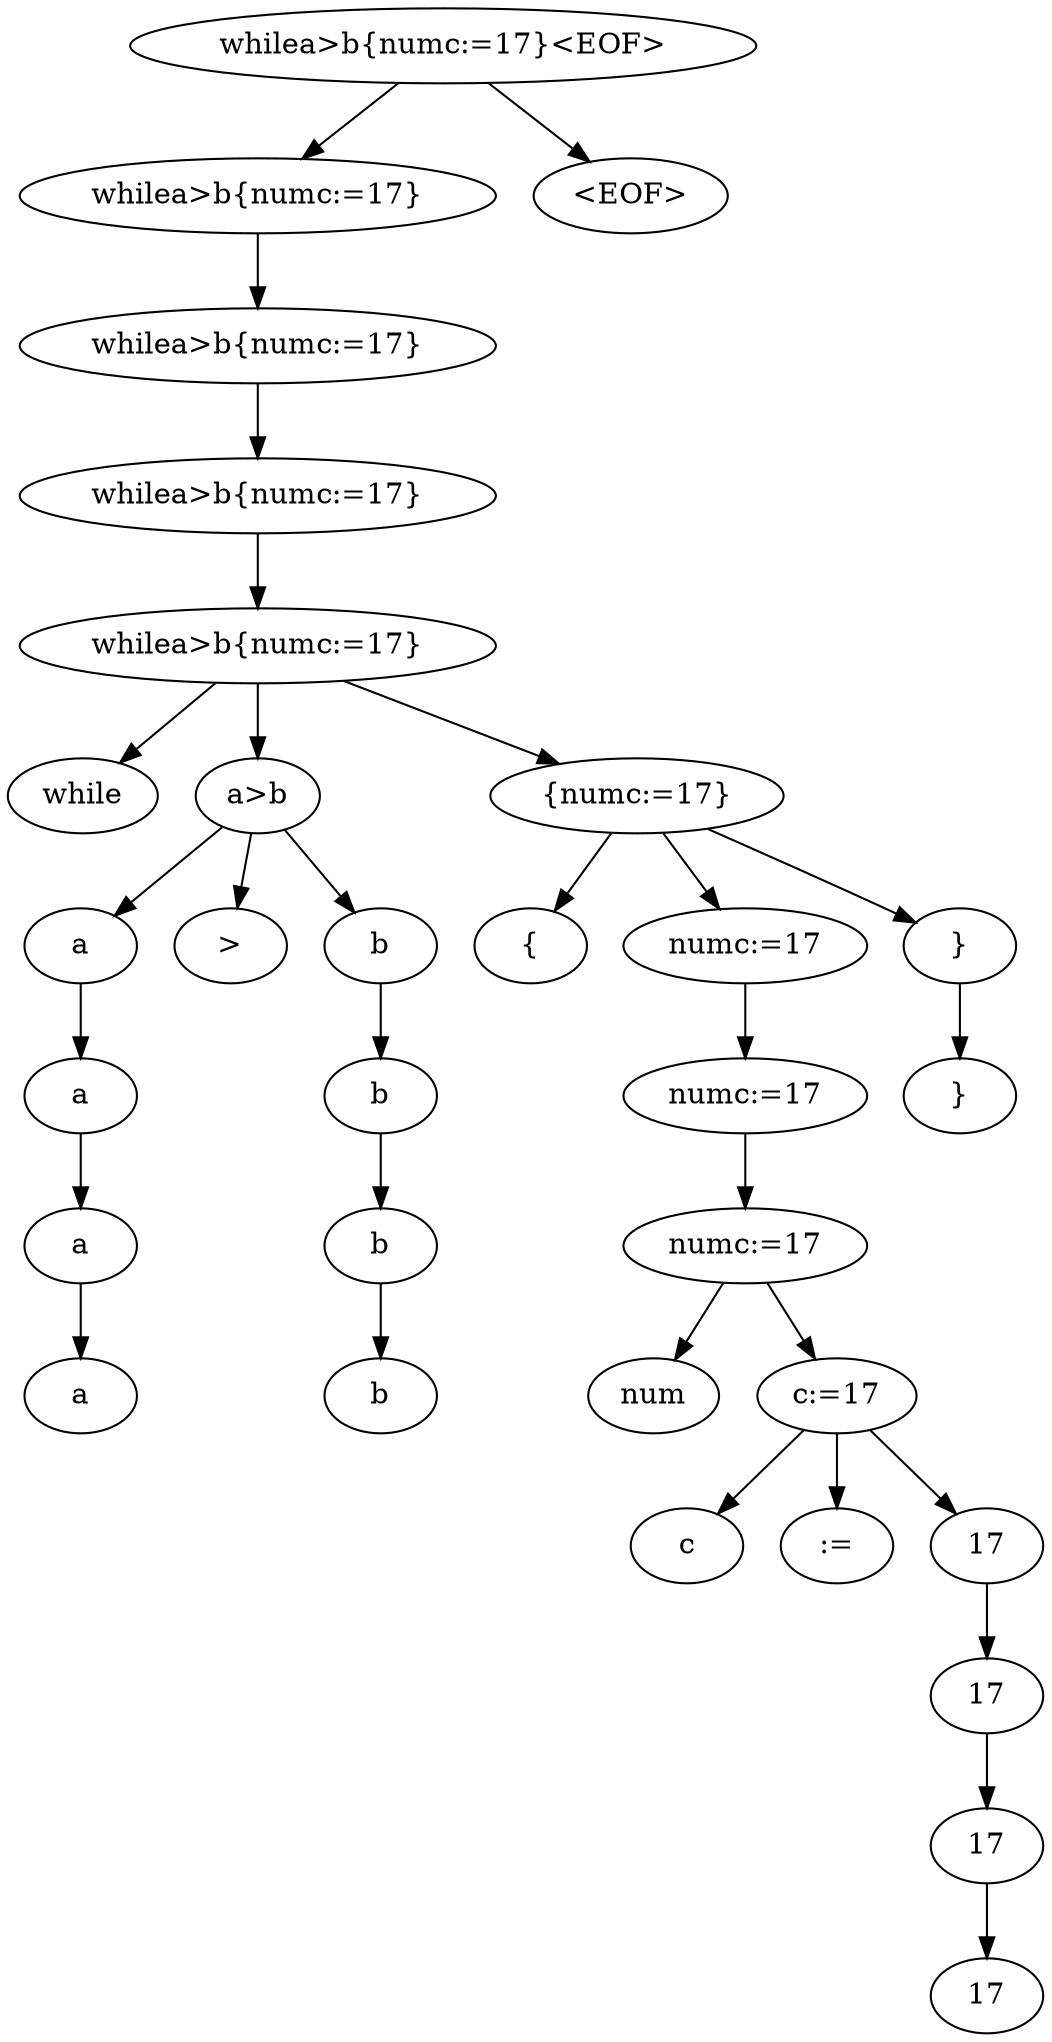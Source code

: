 digraph G {
n0 [label="whilea>b{numc:=17}<EOF>"];
n1 [label="whilea>b{numc:=17}"];
n0 -> n1;
n2 [label="whilea>b{numc:=17}"];
n1 -> n2;
n3 [label="whilea>b{numc:=17}"];
n2 -> n3;
n4 [label="whilea>b{numc:=17}"];
n3 -> n4;
n5 [label="while"];
n4 -> n5;
n6 [label="a>b"];
n4 -> n6;
n7 [label="a"];
n6 -> n7;
n8 [label="a"];
n7 -> n8;
n9 [label="a"];
n8 -> n9;
n10 [label="a"];
n9 -> n10;
n11 [label=">"];
n6 -> n11;
n12 [label="b"];
n6 -> n12;
n13 [label="b"];
n12 -> n13;
n14 [label="b"];
n13 -> n14;
n15 [label="b"];
n14 -> n15;
n16 [label="{numc:=17}"];
n4 -> n16;
n17 [label="{"];
n16 -> n17;
n18 [label="numc:=17"];
n16 -> n18;
n19 [label="numc:=17"];
n18 -> n19;
n20 [label="numc:=17"];
n19 -> n20;
n21 [label="num"];
n20 -> n21;
n22 [label="c:=17"];
n20 -> n22;
n23 [label="c"];
n22 -> n23;
n24 [label=":="];
n22 -> n24;
n25 [label="17"];
n22 -> n25;
n26 [label="17"];
n25 -> n26;
n27 [label="17"];
n26 -> n27;
n28 [label="17"];
n27 -> n28;
n29 [label="}"];
n16 -> n29;
n30 [label="}"];
n29 -> n30;
n31 [label="<EOF>"];
n0 -> n31;
}
